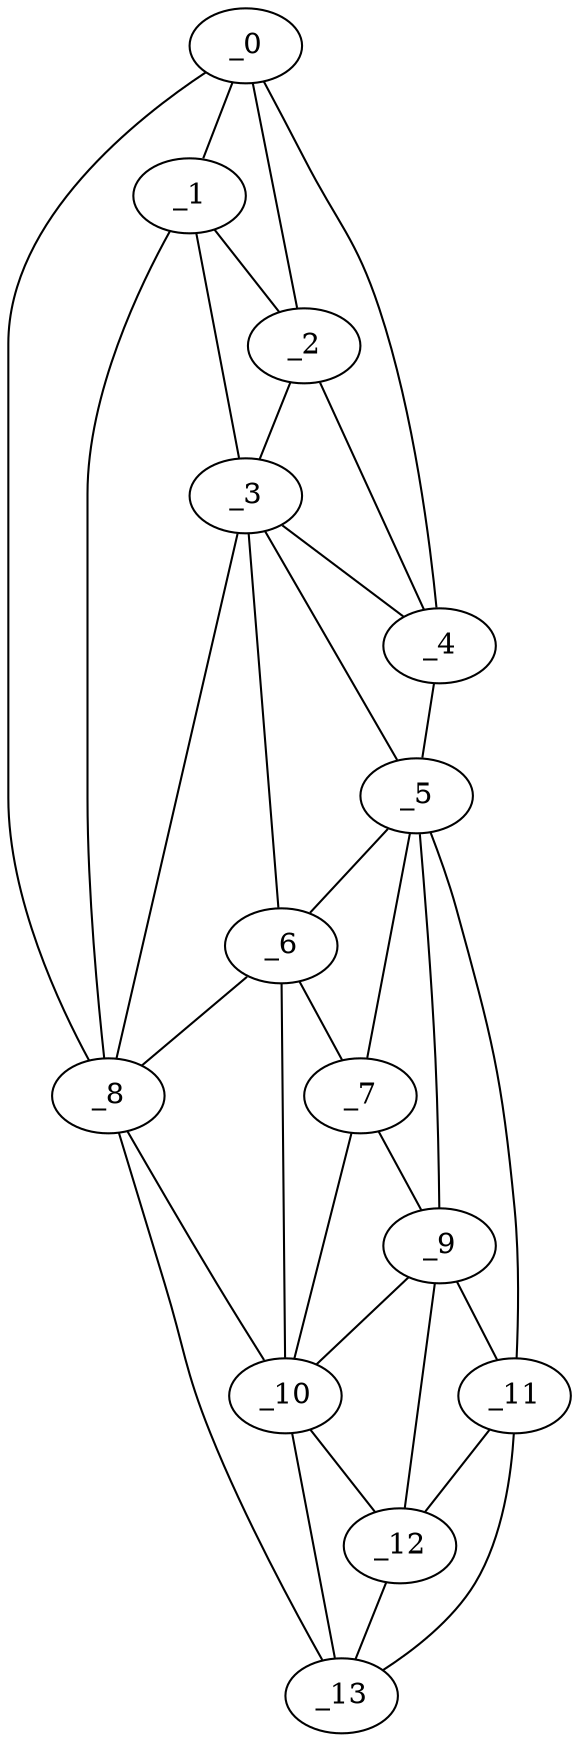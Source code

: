 graph "obj34__0.gxl" {
	_0	 [x=37,
		y=36];
	_1	 [x=43,
		y=37];
	_0 -- _1	 [valence=2];
	_2	 [x=48,
		y=33];
	_0 -- _2	 [valence=1];
	_4	 [x=52,
		y=30];
	_0 -- _4	 [valence=1];
	_8	 [x=65,
		y=76];
	_0 -- _8	 [valence=1];
	_1 -- _2	 [valence=2];
	_3	 [x=51,
		y=39];
	_1 -- _3	 [valence=1];
	_1 -- _8	 [valence=1];
	_2 -- _3	 [valence=2];
	_2 -- _4	 [valence=1];
	_3 -- _4	 [valence=2];
	_5	 [x=57,
		y=29];
	_3 -- _5	 [valence=2];
	_6	 [x=58,
		y=42];
	_3 -- _6	 [valence=2];
	_3 -- _8	 [valence=1];
	_4 -- _5	 [valence=1];
	_5 -- _6	 [valence=2];
	_7	 [x=63,
		y=41];
	_5 -- _7	 [valence=2];
	_9	 [x=77,
		y=40];
	_5 -- _9	 [valence=2];
	_11	 [x=84,
		y=32];
	_5 -- _11	 [valence=1];
	_6 -- _7	 [valence=2];
	_6 -- _8	 [valence=1];
	_10	 [x=77,
		y=69];
	_6 -- _10	 [valence=2];
	_7 -- _9	 [valence=1];
	_7 -- _10	 [valence=1];
	_8 -- _10	 [valence=2];
	_13	 [x=124,
		y=64];
	_8 -- _13	 [valence=1];
	_9 -- _10	 [valence=2];
	_9 -- _11	 [valence=2];
	_12	 [x=94,
		y=54];
	_9 -- _12	 [valence=2];
	_10 -- _12	 [valence=1];
	_10 -- _13	 [valence=2];
	_11 -- _12	 [valence=1];
	_11 -- _13	 [valence=1];
	_12 -- _13	 [valence=2];
}
